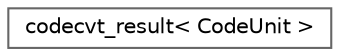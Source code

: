 digraph "类继承关系图"
{
 // LATEX_PDF_SIZE
  bgcolor="transparent";
  edge [fontname=Helvetica,fontsize=10,labelfontname=Helvetica,labelfontsize=10];
  node [fontname=Helvetica,fontsize=10,shape=box,height=0.2,width=0.4];
  rankdir="LR";
  Node0 [id="Node000000",label="codecvt_result\< CodeUnit \>",height=0.2,width=0.4,color="grey40", fillcolor="white", style="filled",URL="$structdetail_1_1codecvt__result.html",tooltip=" "];
}
